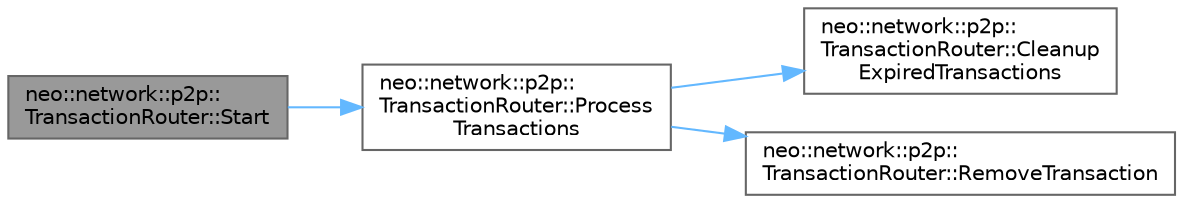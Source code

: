 digraph "neo::network::p2p::TransactionRouter::Start"
{
 // LATEX_PDF_SIZE
  bgcolor="transparent";
  edge [fontname=Helvetica,fontsize=10,labelfontname=Helvetica,labelfontsize=10];
  node [fontname=Helvetica,fontsize=10,shape=box,height=0.2,width=0.4];
  rankdir="LR";
  Node1 [id="Node000001",label="neo::network::p2p::\lTransactionRouter::Start",height=0.2,width=0.4,color="gray40", fillcolor="grey60", style="filled", fontcolor="black",tooltip="Starts the transaction router."];
  Node1 -> Node2 [id="edge1_Node000001_Node000002",color="steelblue1",style="solid",tooltip=" "];
  Node2 [id="Node000002",label="neo::network::p2p::\lTransactionRouter::Process\lTransactions",height=0.2,width=0.4,color="grey40", fillcolor="white", style="filled",URL="$classneo_1_1network_1_1p2p_1_1_transaction_router.html#abef07671f37c1d18a7bf03bc4fc0569f",tooltip="Processes transactions."];
  Node2 -> Node3 [id="edge2_Node000002_Node000003",color="steelblue1",style="solid",tooltip=" "];
  Node3 [id="Node000003",label="neo::network::p2p::\lTransactionRouter::Cleanup\lExpiredTransactions",height=0.2,width=0.4,color="grey40", fillcolor="white", style="filled",URL="$classneo_1_1network_1_1p2p_1_1_transaction_router.html#ae5b698c808370d876922b7f5bb1ab09c",tooltip="Cleans up expired transactions."];
  Node2 -> Node4 [id="edge3_Node000002_Node000004",color="steelblue1",style="solid",tooltip=" "];
  Node4 [id="Node000004",label="neo::network::p2p::\lTransactionRouter::RemoveTransaction",height=0.2,width=0.4,color="grey40", fillcolor="white", style="filled",URL="$classneo_1_1network_1_1p2p_1_1_transaction_router.html#acedf6f813b80986a7ed89bd9f6d24a43",tooltip="Removes a transaction from the router."];
}
